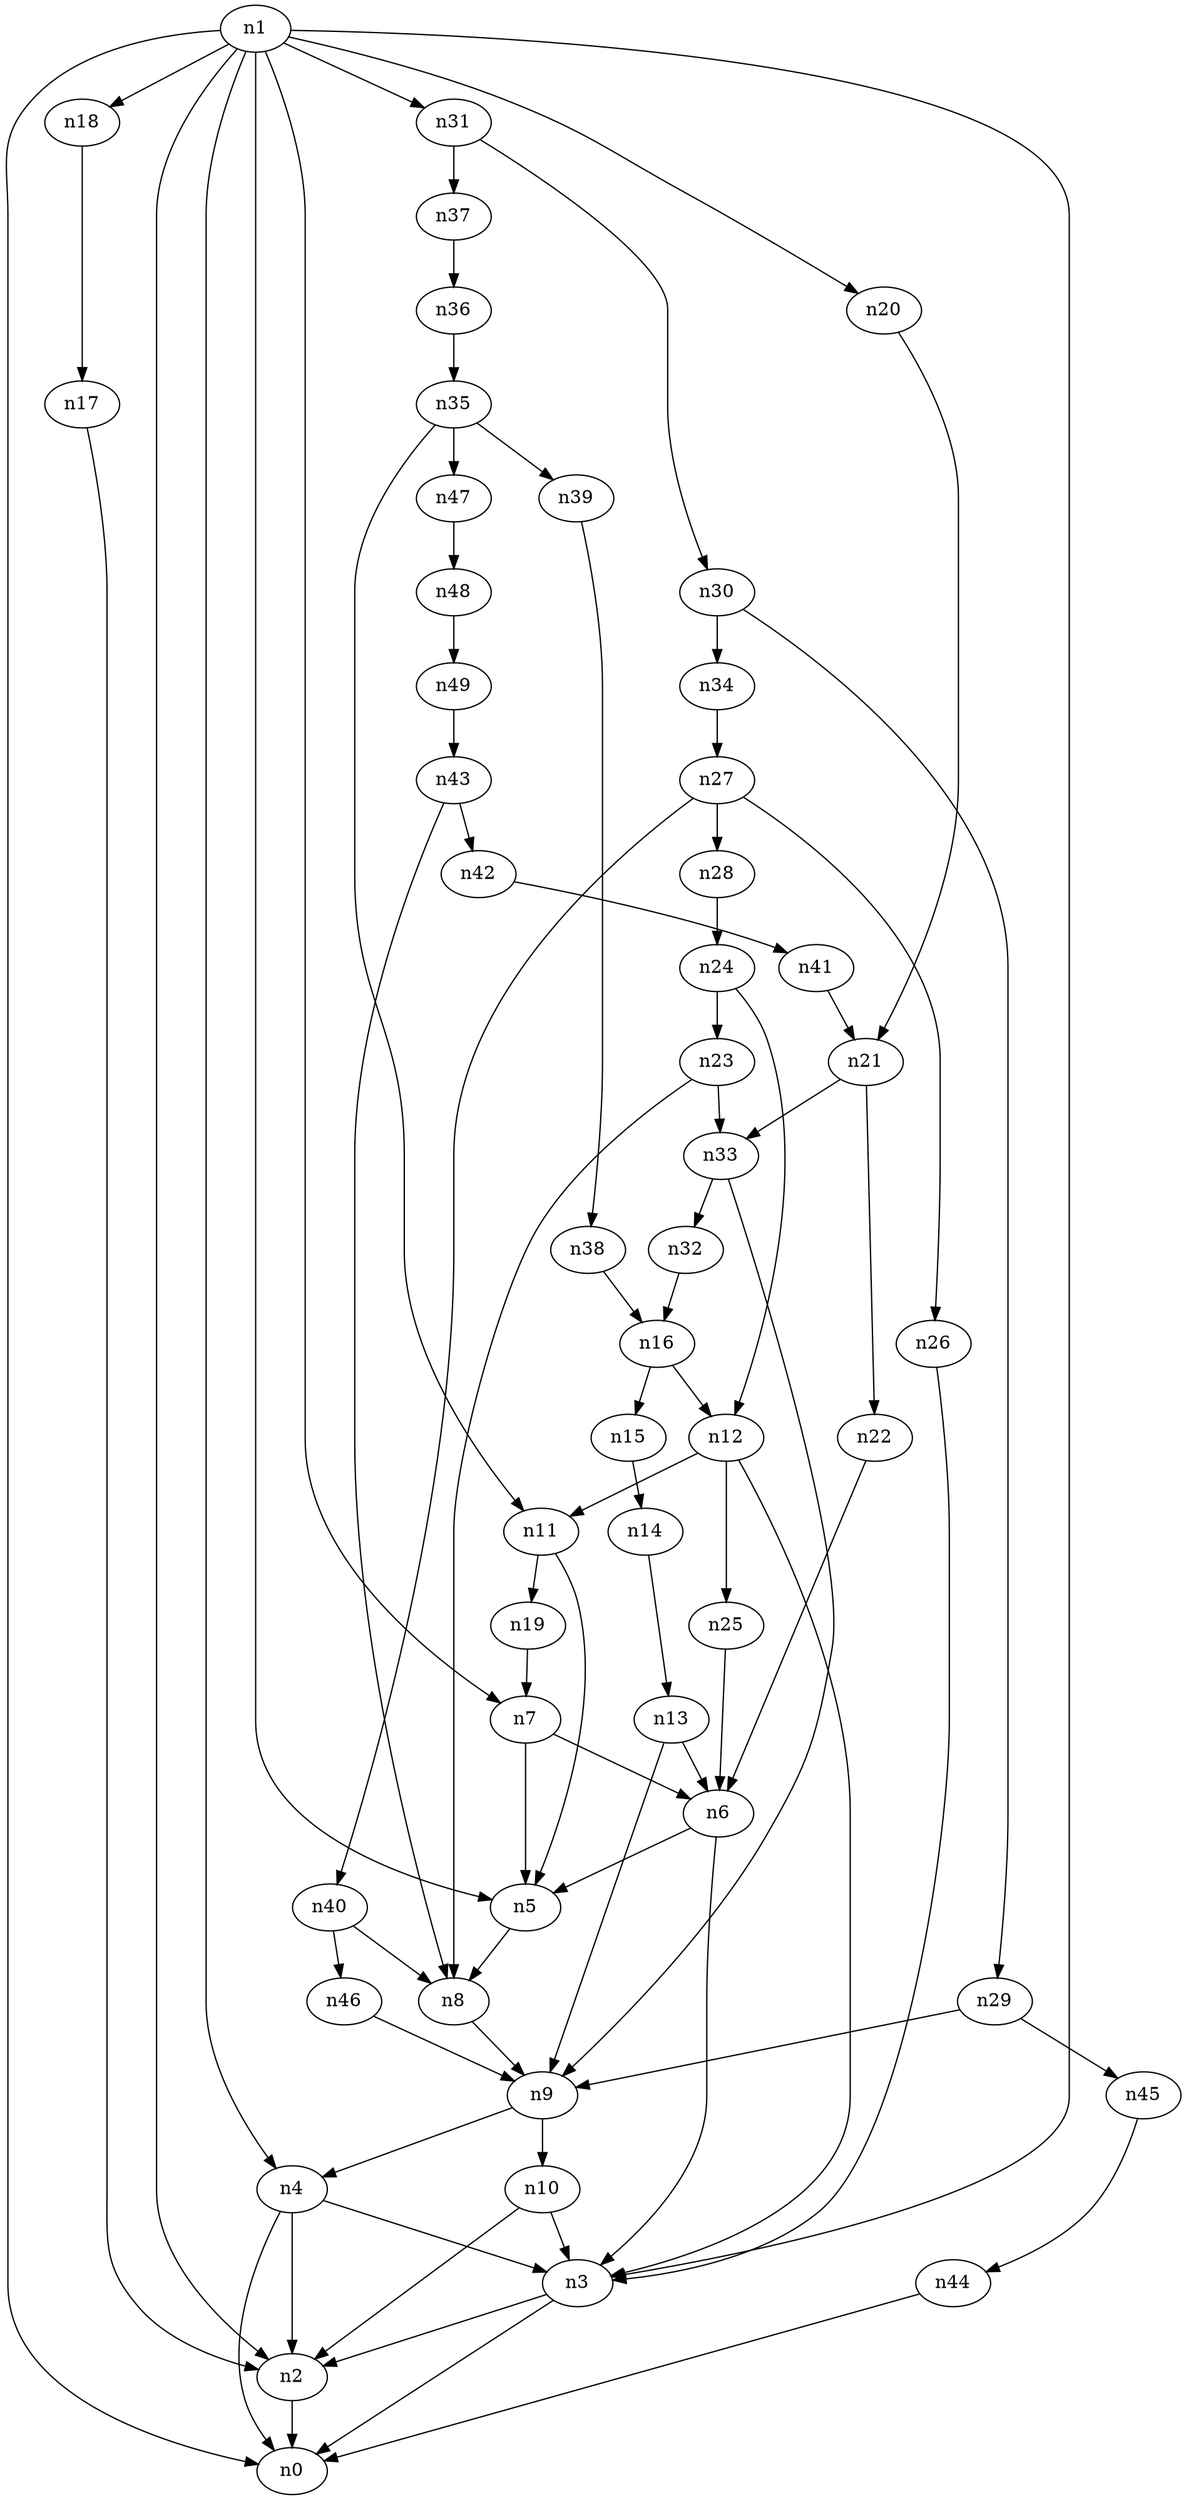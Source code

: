 digraph G {
	n1 -> n0	 [_graphml_id=e0];
	n1 -> n2	 [_graphml_id=e1];
	n1 -> n3	 [_graphml_id=e6];
	n1 -> n4	 [_graphml_id=e9];
	n1 -> n5	 [_graphml_id=e10];
	n1 -> n7	 [_graphml_id=e14];
	n1 -> n18	 [_graphml_id=e31];
	n1 -> n20	 [_graphml_id=e35];
	n1 -> n31	 [_graphml_id=e52];
	n2 -> n0	 [_graphml_id=e5];
	n3 -> n0	 [_graphml_id=e8];
	n3 -> n2	 [_graphml_id=e2];
	n4 -> n0	 [_graphml_id=e4];
	n4 -> n2	 [_graphml_id=e7];
	n4 -> n3	 [_graphml_id=e3];
	n5 -> n8	 [_graphml_id=e16];
	n6 -> n3	 [_graphml_id=e12];
	n6 -> n5	 [_graphml_id=e11];
	n7 -> n5	 [_graphml_id=e13];
	n7 -> n6	 [_graphml_id=e15];
	n8 -> n9	 [_graphml_id=e17];
	n9 -> n4	 [_graphml_id=e44];
	n9 -> n10	 [_graphml_id=e18];
	n10 -> n2	 [_graphml_id=e19];
	n10 -> n3	 [_graphml_id=e34];
	n11 -> n5	 [_graphml_id=e20];
	n11 -> n19	 [_graphml_id=e33];
	n12 -> n3	 [_graphml_id=e22];
	n12 -> n11	 [_graphml_id=e21];
	n12 -> n25	 [_graphml_id=e42];
	n13 -> n6	 [_graphml_id=e24];
	n13 -> n9	 [_graphml_id=e23];
	n14 -> n13	 [_graphml_id=e25];
	n15 -> n14	 [_graphml_id=e26];
	n16 -> n12	 [_graphml_id=e28];
	n16 -> n15	 [_graphml_id=e27];
	n17 -> n2	 [_graphml_id=e29];
	n18 -> n17	 [_graphml_id=e30];
	n19 -> n7	 [_graphml_id=e32];
	n20 -> n21	 [_graphml_id=e36];
	n21 -> n22	 [_graphml_id=e37];
	n21 -> n33	 [_graphml_id=e58];
	n22 -> n6	 [_graphml_id=e38];
	n23 -> n8	 [_graphml_id=e39];
	n23 -> n33	 [_graphml_id=e77];
	n24 -> n12	 [_graphml_id=e41];
	n24 -> n23	 [_graphml_id=e40];
	n25 -> n6	 [_graphml_id=e43];
	n26 -> n3	 [_graphml_id=e45];
	n27 -> n26	 [_graphml_id=e46];
	n27 -> n28	 [_graphml_id=e47];
	n27 -> n40	 [_graphml_id=e66];
	n28 -> n24	 [_graphml_id=e48];
	n29 -> n9	 [_graphml_id=e49];
	n29 -> n45	 [_graphml_id=e74];
	n30 -> n29	 [_graphml_id=e50];
	n30 -> n34	 [_graphml_id=e57];
	n31 -> n30	 [_graphml_id=e51];
	n31 -> n37	 [_graphml_id=e62];
	n32 -> n16	 [_graphml_id=e53];
	n33 -> n9	 [_graphml_id=e55];
	n33 -> n32	 [_graphml_id=e54];
	n34 -> n27	 [_graphml_id=e56];
	n35 -> n11	 [_graphml_id=e59];
	n35 -> n39	 [_graphml_id=e65];
	n35 -> n47	 [_graphml_id=e78];
	n36 -> n35	 [_graphml_id=e60];
	n37 -> n36	 [_graphml_id=e61];
	n38 -> n16	 [_graphml_id=e63];
	n39 -> n38	 [_graphml_id=e64];
	n40 -> n8	 [_graphml_id=e67];
	n40 -> n46	 [_graphml_id=e76];
	n41 -> n21	 [_graphml_id=e68];
	n42 -> n41	 [_graphml_id=e69];
	n43 -> n8	 [_graphml_id=e71];
	n43 -> n42	 [_graphml_id=e70];
	n44 -> n0	 [_graphml_id=e72];
	n45 -> n44	 [_graphml_id=e73];
	n46 -> n9	 [_graphml_id=e75];
	n47 -> n48	 [_graphml_id=e79];
	n48 -> n49	 [_graphml_id=e80];
	n49 -> n43	 [_graphml_id=e81];
}
